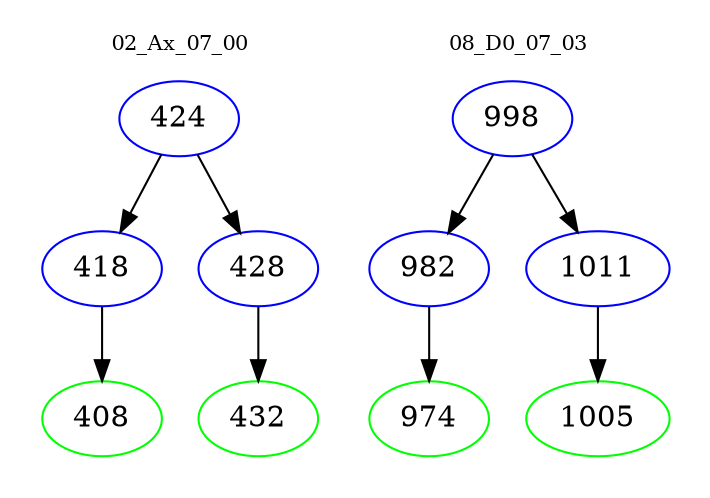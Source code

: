 digraph{
subgraph cluster_0 {
color = white
label = "02_Ax_07_00";
fontsize=10;
T0_424 [label="424", color="blue"]
T0_424 -> T0_418 [color="black"]
T0_418 [label="418", color="blue"]
T0_418 -> T0_408 [color="black"]
T0_408 [label="408", color="green"]
T0_424 -> T0_428 [color="black"]
T0_428 [label="428", color="blue"]
T0_428 -> T0_432 [color="black"]
T0_432 [label="432", color="green"]
}
subgraph cluster_1 {
color = white
label = "08_D0_07_03";
fontsize=10;
T1_998 [label="998", color="blue"]
T1_998 -> T1_982 [color="black"]
T1_982 [label="982", color="blue"]
T1_982 -> T1_974 [color="black"]
T1_974 [label="974", color="green"]
T1_998 -> T1_1011 [color="black"]
T1_1011 [label="1011", color="blue"]
T1_1011 -> T1_1005 [color="black"]
T1_1005 [label="1005", color="green"]
}
}
